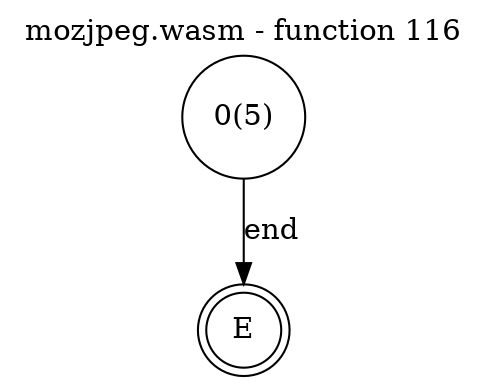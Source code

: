 digraph finite_state_machine {
    label = "mozjpeg.wasm - function 116"
    labelloc =  t
    labelfontsize = 16
    labelfontcolor = black
    labelfontname = "Helvetica"
    node [shape = doublecircle]; E ;
node [shape=circle, fontcolor=black, style="", label="0(5)"]0
node [shape=circle, fontcolor=black, style="", label="E"]E
    0 -> E[label="end"];
}
